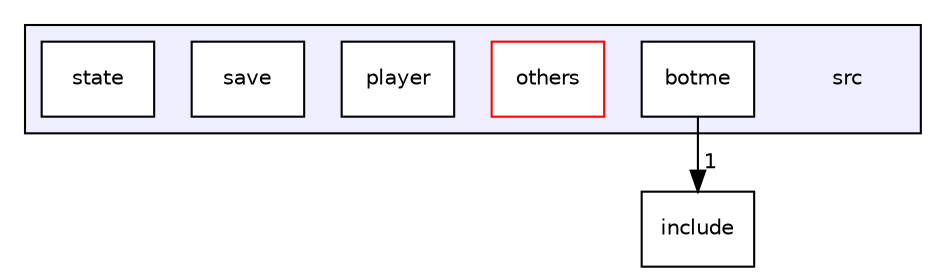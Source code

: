 digraph "src" {
  compound=true
  node [ fontsize="10", fontname="Helvetica"];
  edge [ labelfontsize="10", labelfontname="Helvetica"];
  subgraph clusterdir_68267d1309a1af8e8297ef4c3efbcdba {
    graph [ bgcolor="#eeeeff", pencolor="black", label="" URL="dir_68267d1309a1af8e8297ef4c3efbcdba.html"];
    dir_68267d1309a1af8e8297ef4c3efbcdba [shape=plaintext label="src"];
    dir_617a6d35e8bd1d3511ea6cbfebb43e8b [shape=box label="botme" color="black" fillcolor="white" style="filled" URL="dir_617a6d35e8bd1d3511ea6cbfebb43e8b.html"];
    dir_ee85a277d6bdb0713b12a4272f5d2f76 [shape=box label="others" color="red" fillcolor="white" style="filled" URL="dir_ee85a277d6bdb0713b12a4272f5d2f76.html"];
    dir_975424cdae97a07db69e55371758444e [shape=box label="player" color="black" fillcolor="white" style="filled" URL="dir_975424cdae97a07db69e55371758444e.html"];
    dir_2787ab3e88de134edafc81d1ef96b4ab [shape=box label="save" color="black" fillcolor="white" style="filled" URL="dir_2787ab3e88de134edafc81d1ef96b4ab.html"];
    dir_0608c26f86dacad6145260adfb15aefd [shape=box label="state" color="black" fillcolor="white" style="filled" URL="dir_0608c26f86dacad6145260adfb15aefd.html"];
  }
  dir_d44c64559bbebec7f509842c48db8b23 [shape=box label="include" URL="dir_d44c64559bbebec7f509842c48db8b23.html"];
  dir_617a6d35e8bd1d3511ea6cbfebb43e8b->dir_d44c64559bbebec7f509842c48db8b23 [headlabel="1", labeldistance=1.5 headhref="dir_000005_000009.html"];
}
